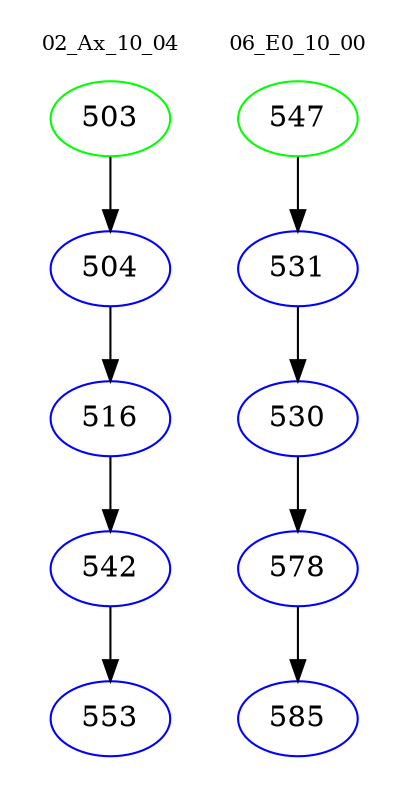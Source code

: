 digraph{
subgraph cluster_0 {
color = white
label = "02_Ax_10_04";
fontsize=10;
T0_503 [label="503", color="green"]
T0_503 -> T0_504 [color="black"]
T0_504 [label="504", color="blue"]
T0_504 -> T0_516 [color="black"]
T0_516 [label="516", color="blue"]
T0_516 -> T0_542 [color="black"]
T0_542 [label="542", color="blue"]
T0_542 -> T0_553 [color="black"]
T0_553 [label="553", color="blue"]
}
subgraph cluster_1 {
color = white
label = "06_E0_10_00";
fontsize=10;
T1_547 [label="547", color="green"]
T1_547 -> T1_531 [color="black"]
T1_531 [label="531", color="blue"]
T1_531 -> T1_530 [color="black"]
T1_530 [label="530", color="blue"]
T1_530 -> T1_578 [color="black"]
T1_578 [label="578", color="blue"]
T1_578 -> T1_585 [color="black"]
T1_585 [label="585", color="blue"]
}
}
